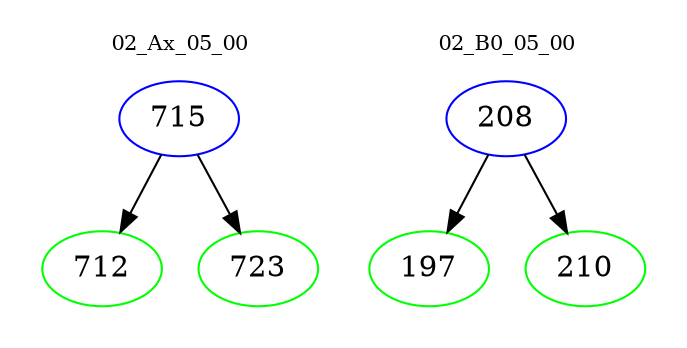 digraph{
subgraph cluster_0 {
color = white
label = "02_Ax_05_00";
fontsize=10;
T0_715 [label="715", color="blue"]
T0_715 -> T0_712 [color="black"]
T0_712 [label="712", color="green"]
T0_715 -> T0_723 [color="black"]
T0_723 [label="723", color="green"]
}
subgraph cluster_1 {
color = white
label = "02_B0_05_00";
fontsize=10;
T1_208 [label="208", color="blue"]
T1_208 -> T1_197 [color="black"]
T1_197 [label="197", color="green"]
T1_208 -> T1_210 [color="black"]
T1_210 [label="210", color="green"]
}
}
